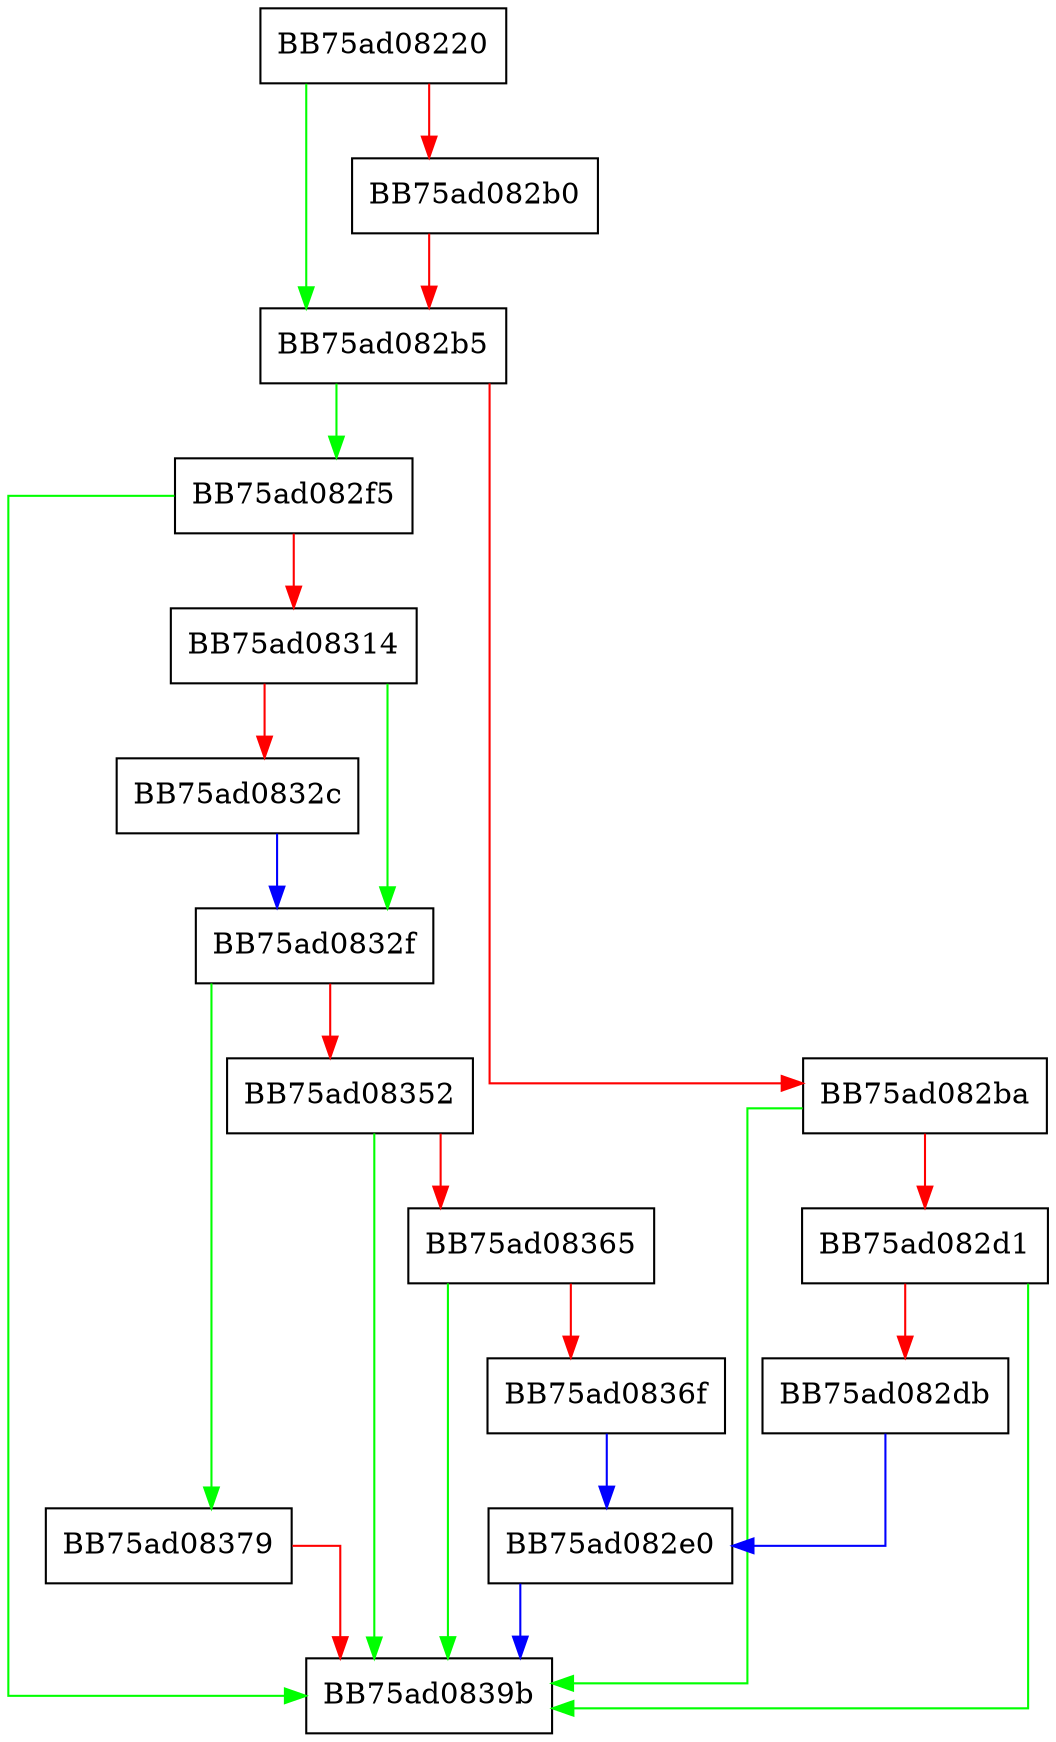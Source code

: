 digraph ResolveEP {
  node [shape="box"];
  graph [splines=ortho];
  BB75ad08220 -> BB75ad082b5 [color="green"];
  BB75ad08220 -> BB75ad082b0 [color="red"];
  BB75ad082b0 -> BB75ad082b5 [color="red"];
  BB75ad082b5 -> BB75ad082f5 [color="green"];
  BB75ad082b5 -> BB75ad082ba [color="red"];
  BB75ad082ba -> BB75ad0839b [color="green"];
  BB75ad082ba -> BB75ad082d1 [color="red"];
  BB75ad082d1 -> BB75ad0839b [color="green"];
  BB75ad082d1 -> BB75ad082db [color="red"];
  BB75ad082db -> BB75ad082e0 [color="blue"];
  BB75ad082e0 -> BB75ad0839b [color="blue"];
  BB75ad082f5 -> BB75ad0839b [color="green"];
  BB75ad082f5 -> BB75ad08314 [color="red"];
  BB75ad08314 -> BB75ad0832f [color="green"];
  BB75ad08314 -> BB75ad0832c [color="red"];
  BB75ad0832c -> BB75ad0832f [color="blue"];
  BB75ad0832f -> BB75ad08379 [color="green"];
  BB75ad0832f -> BB75ad08352 [color="red"];
  BB75ad08352 -> BB75ad0839b [color="green"];
  BB75ad08352 -> BB75ad08365 [color="red"];
  BB75ad08365 -> BB75ad0839b [color="green"];
  BB75ad08365 -> BB75ad0836f [color="red"];
  BB75ad0836f -> BB75ad082e0 [color="blue"];
  BB75ad08379 -> BB75ad0839b [color="red"];
}
